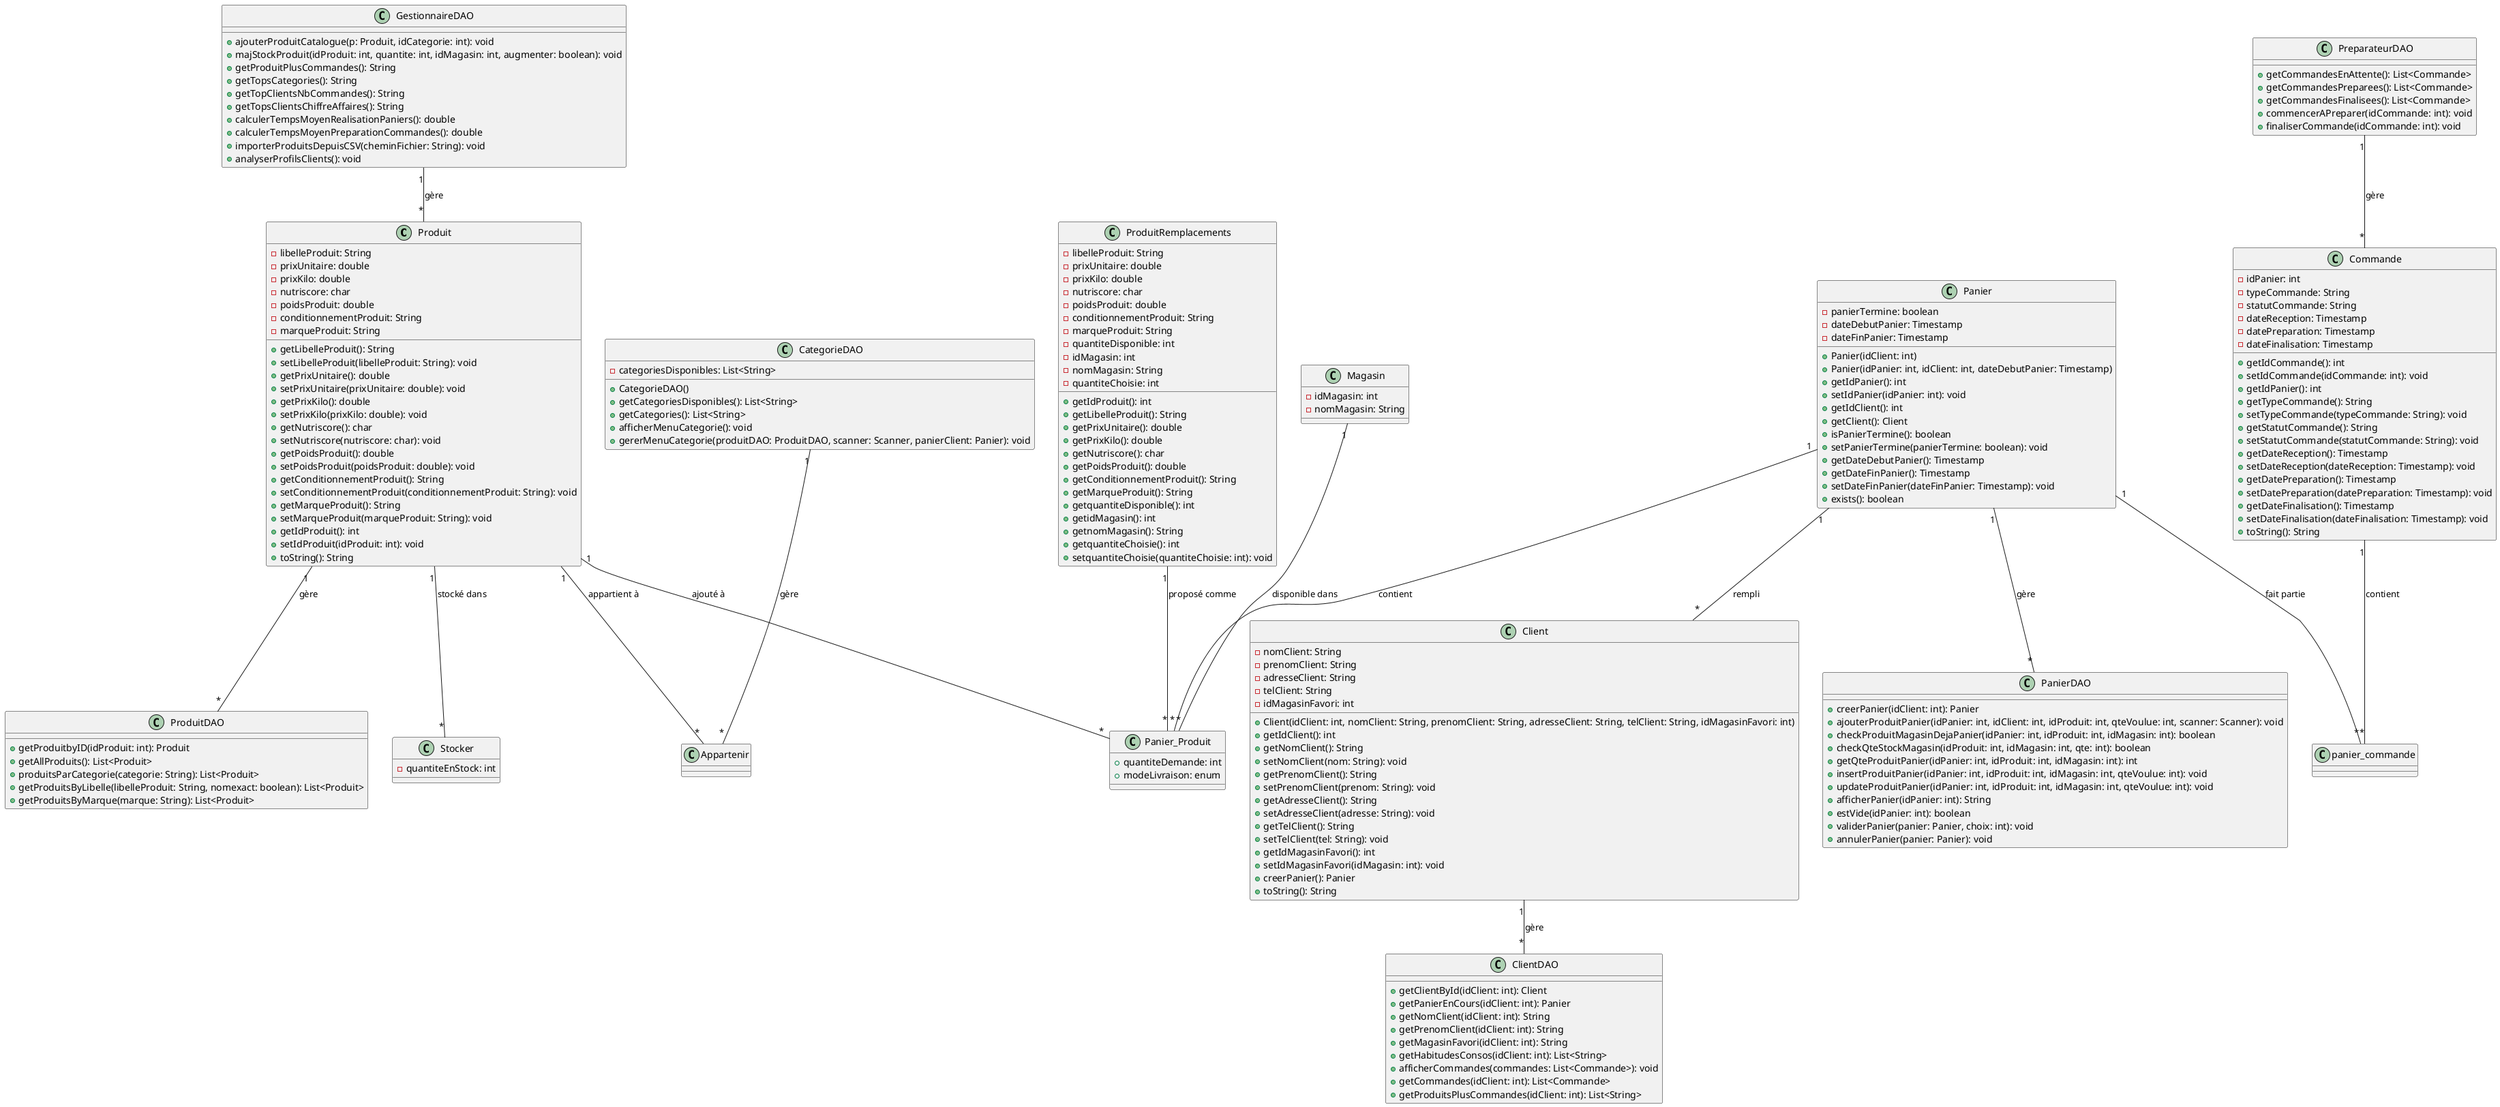 @startuml schema-classes-uml

class Produit {
    - libelleProduit: String
    - prixUnitaire: double
    - prixKilo: double
    - nutriscore: char
    - poidsProduit: double
    - conditionnementProduit: String
    - marqueProduit: String

    + getLibelleProduit(): String
    + setLibelleProduit(libelleProduit: String): void
    + getPrixUnitaire(): double
    + setPrixUnitaire(prixUnitaire: double): void
    + getPrixKilo(): double
    + setPrixKilo(prixKilo: double): void
    + getNutriscore(): char
    + setNutriscore(nutriscore: char): void
    + getPoidsProduit(): double
    + setPoidsProduit(poidsProduit: double): void
    + getConditionnementProduit(): String
    + setConditionnementProduit(conditionnementProduit: String): void
    + getMarqueProduit(): String
    + setMarqueProduit(marqueProduit: String): void
    + getIdProduit(): int
    + setIdProduit(idProduit: int): void
    + toString(): String
}

class ProduitDAO {
    + getProduitbyID(idProduit: int): Produit
    + getAllProduits(): List<Produit>
    + produitsParCategorie(categorie: String): List<Produit>
    + getProduitsByLibelle(libelleProduit: String, nomexact: boolean): List<Produit>
    + getProduitsByMarque(marque: String): List<Produit>
}

class ProduitRemplacements {
    - libelleProduit: String
    - prixUnitaire: double
    - prixKilo: double
    - nutriscore: char
    - poidsProduit: double
    - conditionnementProduit: String
    - marqueProduit: String
    - quantiteDisponible: int
    - idMagasin: int
    - nomMagasin: String
    - quantiteChoisie: int

    + getIdProduit(): int
    + getLibelleProduit(): String
    + getPrixUnitaire(): double
    + getPrixKilo(): double
    + getNutriscore(): char
    + getPoidsProduit(): double
    + getConditionnementProduit(): String
    + getMarqueProduit(): String
    + getquantiteDisponible(): int
    + getidMagasin(): int
    + getnomMagasin(): String
    + getquantiteChoisie(): int
    + setquantiteChoisie(quantiteChoisie: int): void
}

class CategorieDAO {
    - categoriesDisponibles: List<String>
    + CategorieDAO()
    + getCategoriesDisponibles(): List<String>
    + getCategories(): List<String>
    + afficherMenuCategorie(): void
    + gererMenuCategorie(produitDAO: ProduitDAO, scanner: Scanner, panierClient: Panier): void
}

class Client {
    - nomClient: String
    - prenomClient: String
    - adresseClient: String
    - telClient: String
    - idMagasinFavori: int

    + Client(idClient: int, nomClient: String, prenomClient: String, adresseClient: String, telClient: String, idMagasinFavori: int)
    + getIdClient(): int
    + getNomClient(): String
    + setNomClient(nom: String): void
    + getPrenomClient(): String
    + setPrenomClient(prenom: String): void
    + getAdresseClient(): String
    + setAdresseClient(adresse: String): void
    + getTelClient(): String
    + setTelClient(tel: String): void
    + getIdMagasinFavori(): int
    + setIdMagasinFavori(idMagasin: int): void
    + creerPanier(): Panier
    + toString(): String
}

class ClientDAO {
    + getClientById(idClient: int): Client
    + getPanierEnCours(idClient: int): Panier
    + getNomClient(idClient: int): String
    + getPrenomClient(idClient: int): String
    + getMagasinFavori(idClient: int): String
    + getHabitudesConsos(idClient: int): List<String>
    + afficherCommandes(commandes: List<Commande>): void
    + getCommandes(idClient: int): List<Commande>
    + getProduitsPlusCommandes(idClient: int): List<String>
}

class Appartenir {}

class Stocker {
    - quantiteEnStock: int
}

class PanierDAO {
     + creerPanier(idClient: int): Panier   
     + ajouterProduitPanier(idPanier: int, idClient: int, idProduit: int, qteVoulue: int, scanner: Scanner): void   
     + checkProduitMagasinDejaPanier(idPanier: int, idProduit: int, idMagasin: int): boolean    
     + checkQteStockMagasin(idProduit: int, idMagasin: int, qte: int): boolean  
     + getQteProduitPanier(idPanier: int, idProduit: int, idMagasin: int): int  
     + insertProduitPanier(idPanier: int, idProduit: int, idMagasin: int, qteVoulue: int): void     
     + updateProduitPanier(idPanier: int, idProduit: int, idMagasin: int, qteVoulue: int): void     
     + afficherPanier(idPanier: int): String     
     + estVide(idPanier: int): boolean   
     + validerPanier(panier: Panier, choix: int): void   
     + annulerPanier(panier: Panier): void   
}

class Magasin {
    - idMagasin: int
    - nomMagasin: String
}

class Panier {                  
    - panierTermine: boolean           
    - dateDebutPanier: Timestamp       
    - dateFinPanier: Timestamp         

    + Panier(idClient: int)            
    + Panier(idPanier: int, idClient: int, dateDebutPanier: Timestamp) 
    + getIdPanier(): int               
    + setIdPanier(idPanier: int): void 
    + getIdClient(): int               
    + getClient(): Client              
    + isPanierTermine(): boolean      
    + setPanierTermine(panierTermine: boolean): void 
    + getDateDebutPanier(): Timestamp  
    + getDateFinPanier(): Timestamp    
    + setDateFinPanier(dateFinPanier: Timestamp): void 
    + exists(): boolean     
}

class Commande {
    - idPanier: int
    - typeCommande: String
    - statutCommande: String
    - dateReception: Timestamp
    - datePreparation: Timestamp
    - dateFinalisation: Timestamp
    
    + getIdCommande(): int
    + setIdCommande(idCommande: int): void
    + getIdPanier(): int
    + getTypeCommande(): String
    + setTypeCommande(typeCommande: String): void
    + getStatutCommande(): String
    + setStatutCommande(statutCommande: String): void
    + getDateReception(): Timestamp
    + setDateReception(dateReception: Timestamp): void
    + getDatePreparation(): Timestamp
    + setDatePreparation(datePreparation: Timestamp): void
    + getDateFinalisation(): Timestamp
    + setDateFinalisation(dateFinalisation: Timestamp): void
    + toString(): String
}

class PreparateurDAO {
    + getCommandesEnAttente(): List<Commande>             
    + getCommandesPreparees(): List<Commande>             
    + getCommandesFinalisees(): List<Commande>            
    + commencerAPreparer(idCommande: int): void           
    + finaliserCommande(idCommande: int): void       
}

class Panier_Produit {
    + quantiteDemande: int
    + modeLivraison: enum
}

class GestionnaireDAO {                             
    + ajouterProduitCatalogue(p: Produit, idCategorie: int): void 
    + majStockProduit(idProduit: int, quantite: int, idMagasin: int, augmenter: boolean): void 
    + getProduitPlusCommandes(): String                    
    + getTopsCategories(): String                          
    + getTopClientsNbCommandes(): String                   
    + getTopsClientsChiffreAffaires(): String              
    + calculerTempsMoyenRealisationPaniers(): double       
    + calculerTempsMoyenPreparationCommandes(): double     
    + importerProduitsDepuisCSV(cheminFichier: String): void 
    + analyserProfilsClients(): void
}

class panier_commande{}

' Associations
Produit "1" -- "*" ProduitDAO : gère
CategorieDAO "1" -- "*" Appartenir : gère
Client "1" -- "*" ClientDAO : gère
Panier "1" -- "*" PanierDAO : gère
GestionnaireDAO "1" -- "*" Produit : gère
PreparateurDAO "1" -- "*" Commande : gère
Panier "1" -- "*" Client : rempli
Commande "1" -- "*" panier_commande : contient
Panier "1" -- "*" panier_commande: fait partie
Produit "1" -- "*" Appartenir : appartient à
Produit "1" -- "*" Stocker : stocké dans
Produit "1" -- "*" Panier_Produit : ajouté à
Panier "1" -- "*" Panier_Produit : contient
Magasin "1" -- "*" Panier_Produit : disponible dans
ProduitRemplacements "1" -- "*" Panier_Produit : proposé comme

@enduml
